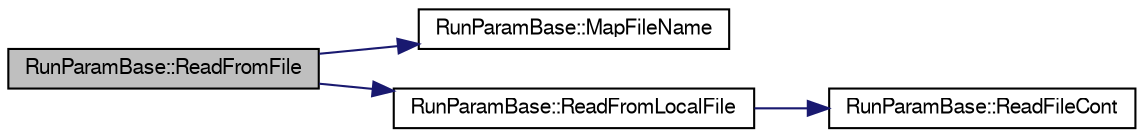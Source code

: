 digraph "RunParamBase::ReadFromFile"
{
  bgcolor="transparent";
  edge [fontname="FreeSans",fontsize="10",labelfontname="FreeSans",labelfontsize="10"];
  node [fontname="FreeSans",fontsize="10",shape=record];
  rankdir="LR";
  Node1 [label="RunParamBase::ReadFromFile",height=0.2,width=0.4,color="black", fillcolor="grey75", style="filled" fontcolor="black"];
  Node1 -> Node2 [color="midnightblue",fontsize="10",style="solid",fontname="FreeSans"];
  Node2 [label="RunParamBase::MapFileName",height=0.2,width=0.4,color="black",URL="$db/d8a/classRunParamBase.html#a5427618c29c9b3aa7e5517bfade82893"];
  Node1 -> Node3 [color="midnightblue",fontsize="10",style="solid",fontname="FreeSans"];
  Node3 [label="RunParamBase::ReadFromLocalFile",height=0.2,width=0.4,color="black",URL="$db/d8a/classRunParamBase.html#abdcb6731900187a8150f04d645abfd5a"];
  Node3 -> Node4 [color="midnightblue",fontsize="10",style="solid",fontname="FreeSans"];
  Node4 [label="RunParamBase::ReadFileCont",height=0.2,width=0.4,color="black",URL="$db/d8a/classRunParamBase.html#af76d88efeb6a05658ddc92502ee07b70"];
}
